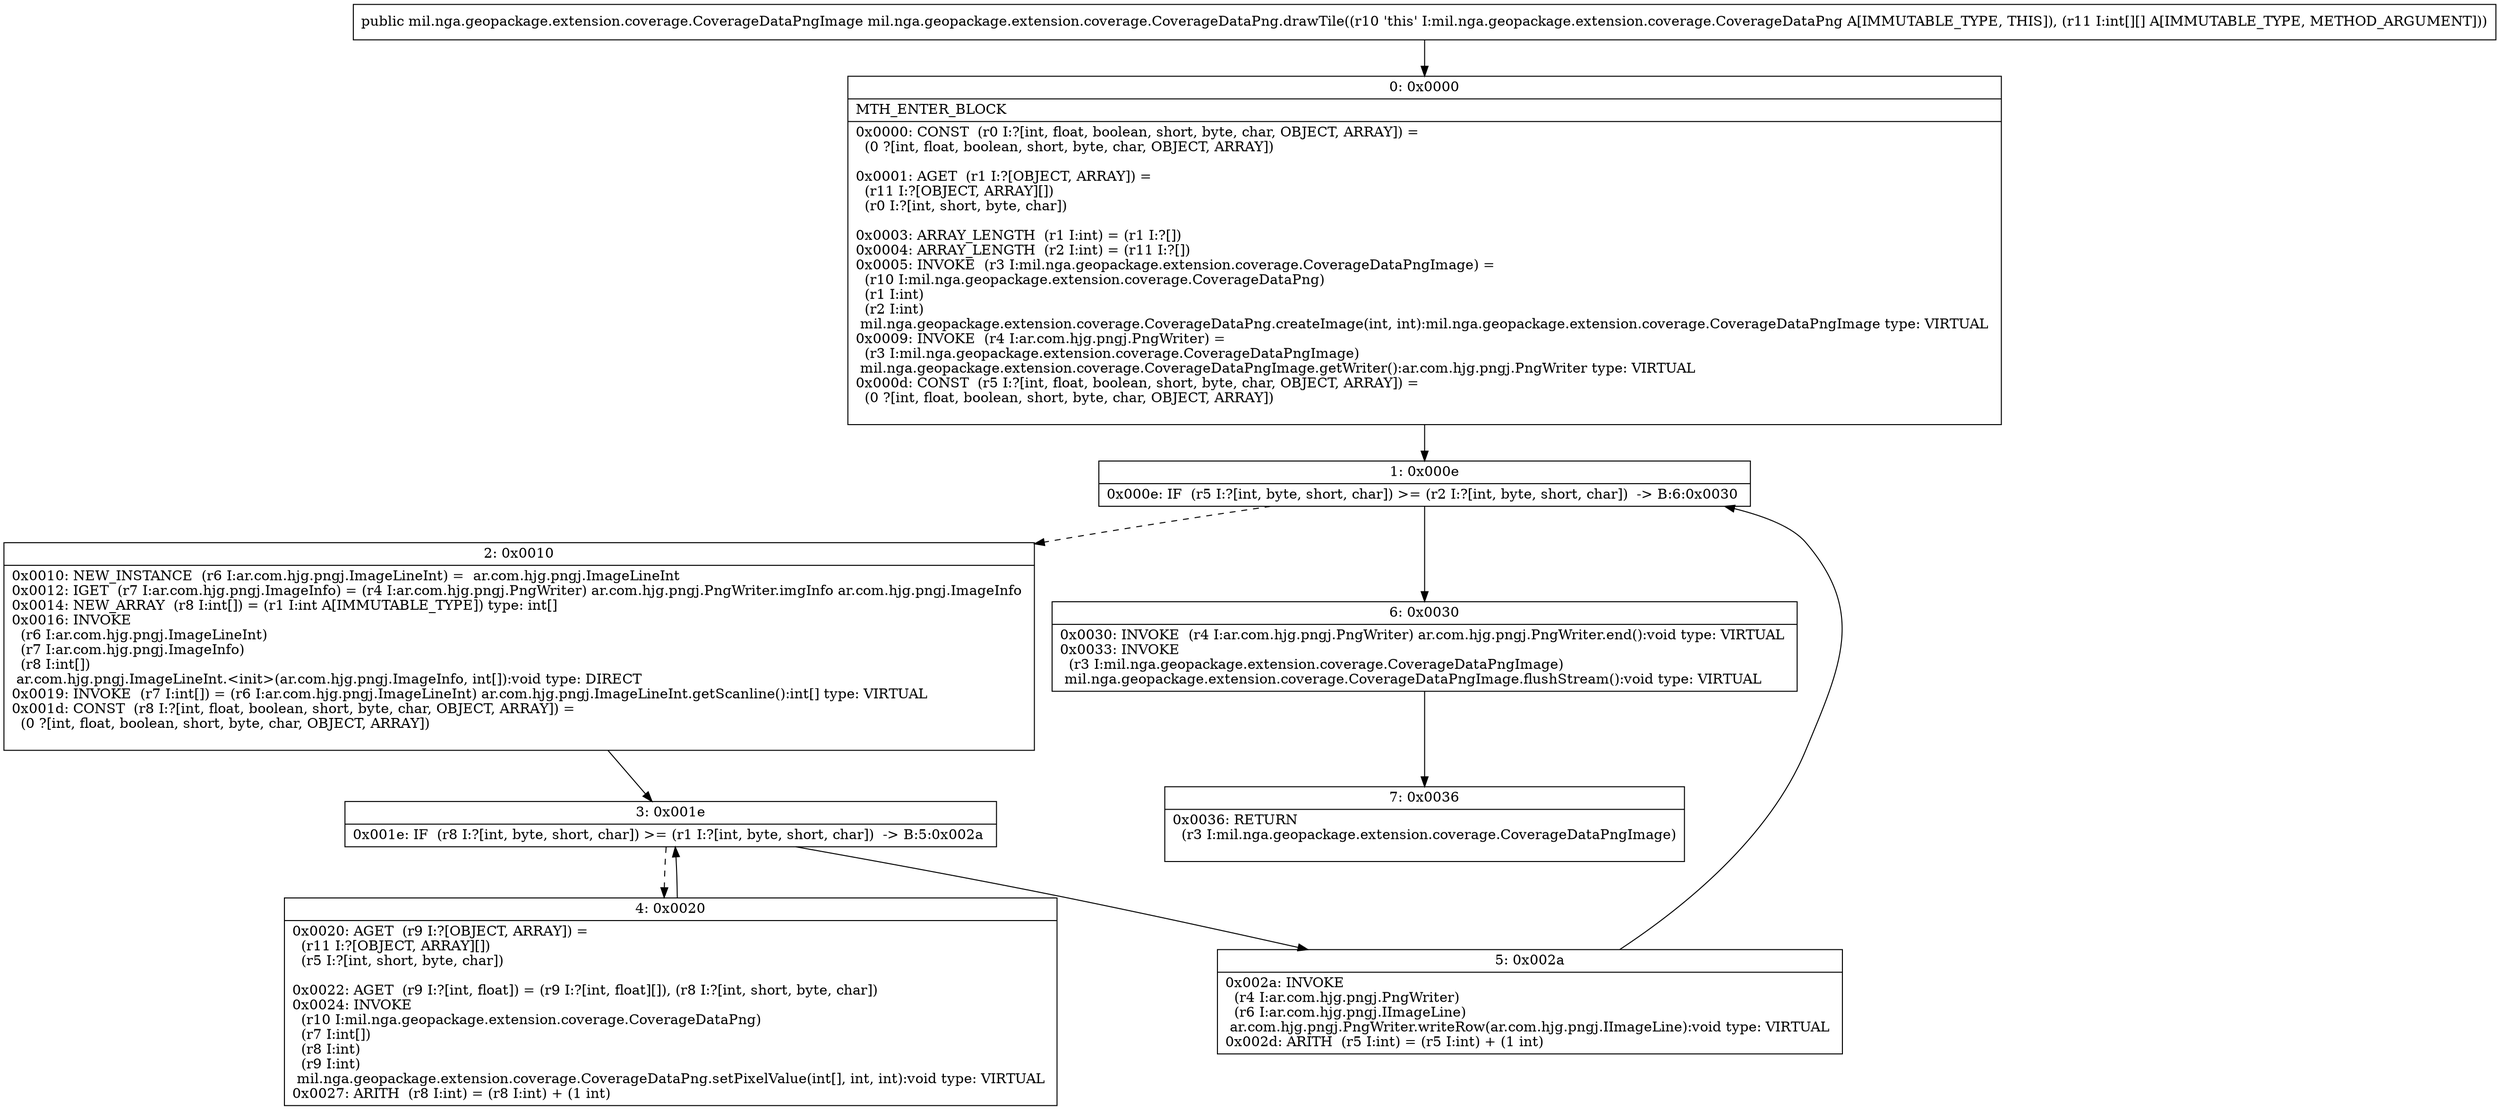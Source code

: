 digraph "CFG formil.nga.geopackage.extension.coverage.CoverageDataPng.drawTile([[I)Lmil\/nga\/geopackage\/extension\/coverage\/CoverageDataPngImage;" {
Node_0 [shape=record,label="{0\:\ 0x0000|MTH_ENTER_BLOCK\l|0x0000: CONST  (r0 I:?[int, float, boolean, short, byte, char, OBJECT, ARRAY]) = \l  (0 ?[int, float, boolean, short, byte, char, OBJECT, ARRAY])\l \l0x0001: AGET  (r1 I:?[OBJECT, ARRAY]) = \l  (r11 I:?[OBJECT, ARRAY][])\l  (r0 I:?[int, short, byte, char])\l \l0x0003: ARRAY_LENGTH  (r1 I:int) = (r1 I:?[]) \l0x0004: ARRAY_LENGTH  (r2 I:int) = (r11 I:?[]) \l0x0005: INVOKE  (r3 I:mil.nga.geopackage.extension.coverage.CoverageDataPngImage) = \l  (r10 I:mil.nga.geopackage.extension.coverage.CoverageDataPng)\l  (r1 I:int)\l  (r2 I:int)\l mil.nga.geopackage.extension.coverage.CoverageDataPng.createImage(int, int):mil.nga.geopackage.extension.coverage.CoverageDataPngImage type: VIRTUAL \l0x0009: INVOKE  (r4 I:ar.com.hjg.pngj.PngWriter) = \l  (r3 I:mil.nga.geopackage.extension.coverage.CoverageDataPngImage)\l mil.nga.geopackage.extension.coverage.CoverageDataPngImage.getWriter():ar.com.hjg.pngj.PngWriter type: VIRTUAL \l0x000d: CONST  (r5 I:?[int, float, boolean, short, byte, char, OBJECT, ARRAY]) = \l  (0 ?[int, float, boolean, short, byte, char, OBJECT, ARRAY])\l \l}"];
Node_1 [shape=record,label="{1\:\ 0x000e|0x000e: IF  (r5 I:?[int, byte, short, char]) \>= (r2 I:?[int, byte, short, char])  \-\> B:6:0x0030 \l}"];
Node_2 [shape=record,label="{2\:\ 0x0010|0x0010: NEW_INSTANCE  (r6 I:ar.com.hjg.pngj.ImageLineInt) =  ar.com.hjg.pngj.ImageLineInt \l0x0012: IGET  (r7 I:ar.com.hjg.pngj.ImageInfo) = (r4 I:ar.com.hjg.pngj.PngWriter) ar.com.hjg.pngj.PngWriter.imgInfo ar.com.hjg.pngj.ImageInfo \l0x0014: NEW_ARRAY  (r8 I:int[]) = (r1 I:int A[IMMUTABLE_TYPE]) type: int[] \l0x0016: INVOKE  \l  (r6 I:ar.com.hjg.pngj.ImageLineInt)\l  (r7 I:ar.com.hjg.pngj.ImageInfo)\l  (r8 I:int[])\l ar.com.hjg.pngj.ImageLineInt.\<init\>(ar.com.hjg.pngj.ImageInfo, int[]):void type: DIRECT \l0x0019: INVOKE  (r7 I:int[]) = (r6 I:ar.com.hjg.pngj.ImageLineInt) ar.com.hjg.pngj.ImageLineInt.getScanline():int[] type: VIRTUAL \l0x001d: CONST  (r8 I:?[int, float, boolean, short, byte, char, OBJECT, ARRAY]) = \l  (0 ?[int, float, boolean, short, byte, char, OBJECT, ARRAY])\l \l}"];
Node_3 [shape=record,label="{3\:\ 0x001e|0x001e: IF  (r8 I:?[int, byte, short, char]) \>= (r1 I:?[int, byte, short, char])  \-\> B:5:0x002a \l}"];
Node_4 [shape=record,label="{4\:\ 0x0020|0x0020: AGET  (r9 I:?[OBJECT, ARRAY]) = \l  (r11 I:?[OBJECT, ARRAY][])\l  (r5 I:?[int, short, byte, char])\l \l0x0022: AGET  (r9 I:?[int, float]) = (r9 I:?[int, float][]), (r8 I:?[int, short, byte, char]) \l0x0024: INVOKE  \l  (r10 I:mil.nga.geopackage.extension.coverage.CoverageDataPng)\l  (r7 I:int[])\l  (r8 I:int)\l  (r9 I:int)\l mil.nga.geopackage.extension.coverage.CoverageDataPng.setPixelValue(int[], int, int):void type: VIRTUAL \l0x0027: ARITH  (r8 I:int) = (r8 I:int) + (1 int) \l}"];
Node_5 [shape=record,label="{5\:\ 0x002a|0x002a: INVOKE  \l  (r4 I:ar.com.hjg.pngj.PngWriter)\l  (r6 I:ar.com.hjg.pngj.IImageLine)\l ar.com.hjg.pngj.PngWriter.writeRow(ar.com.hjg.pngj.IImageLine):void type: VIRTUAL \l0x002d: ARITH  (r5 I:int) = (r5 I:int) + (1 int) \l}"];
Node_6 [shape=record,label="{6\:\ 0x0030|0x0030: INVOKE  (r4 I:ar.com.hjg.pngj.PngWriter) ar.com.hjg.pngj.PngWriter.end():void type: VIRTUAL \l0x0033: INVOKE  \l  (r3 I:mil.nga.geopackage.extension.coverage.CoverageDataPngImage)\l mil.nga.geopackage.extension.coverage.CoverageDataPngImage.flushStream():void type: VIRTUAL \l}"];
Node_7 [shape=record,label="{7\:\ 0x0036|0x0036: RETURN  \l  (r3 I:mil.nga.geopackage.extension.coverage.CoverageDataPngImage)\l \l}"];
MethodNode[shape=record,label="{public mil.nga.geopackage.extension.coverage.CoverageDataPngImage mil.nga.geopackage.extension.coverage.CoverageDataPng.drawTile((r10 'this' I:mil.nga.geopackage.extension.coverage.CoverageDataPng A[IMMUTABLE_TYPE, THIS]), (r11 I:int[][] A[IMMUTABLE_TYPE, METHOD_ARGUMENT])) }"];
MethodNode -> Node_0;
Node_0 -> Node_1;
Node_1 -> Node_2[style=dashed];
Node_1 -> Node_6;
Node_2 -> Node_3;
Node_3 -> Node_4[style=dashed];
Node_3 -> Node_5;
Node_4 -> Node_3;
Node_5 -> Node_1;
Node_6 -> Node_7;
}

